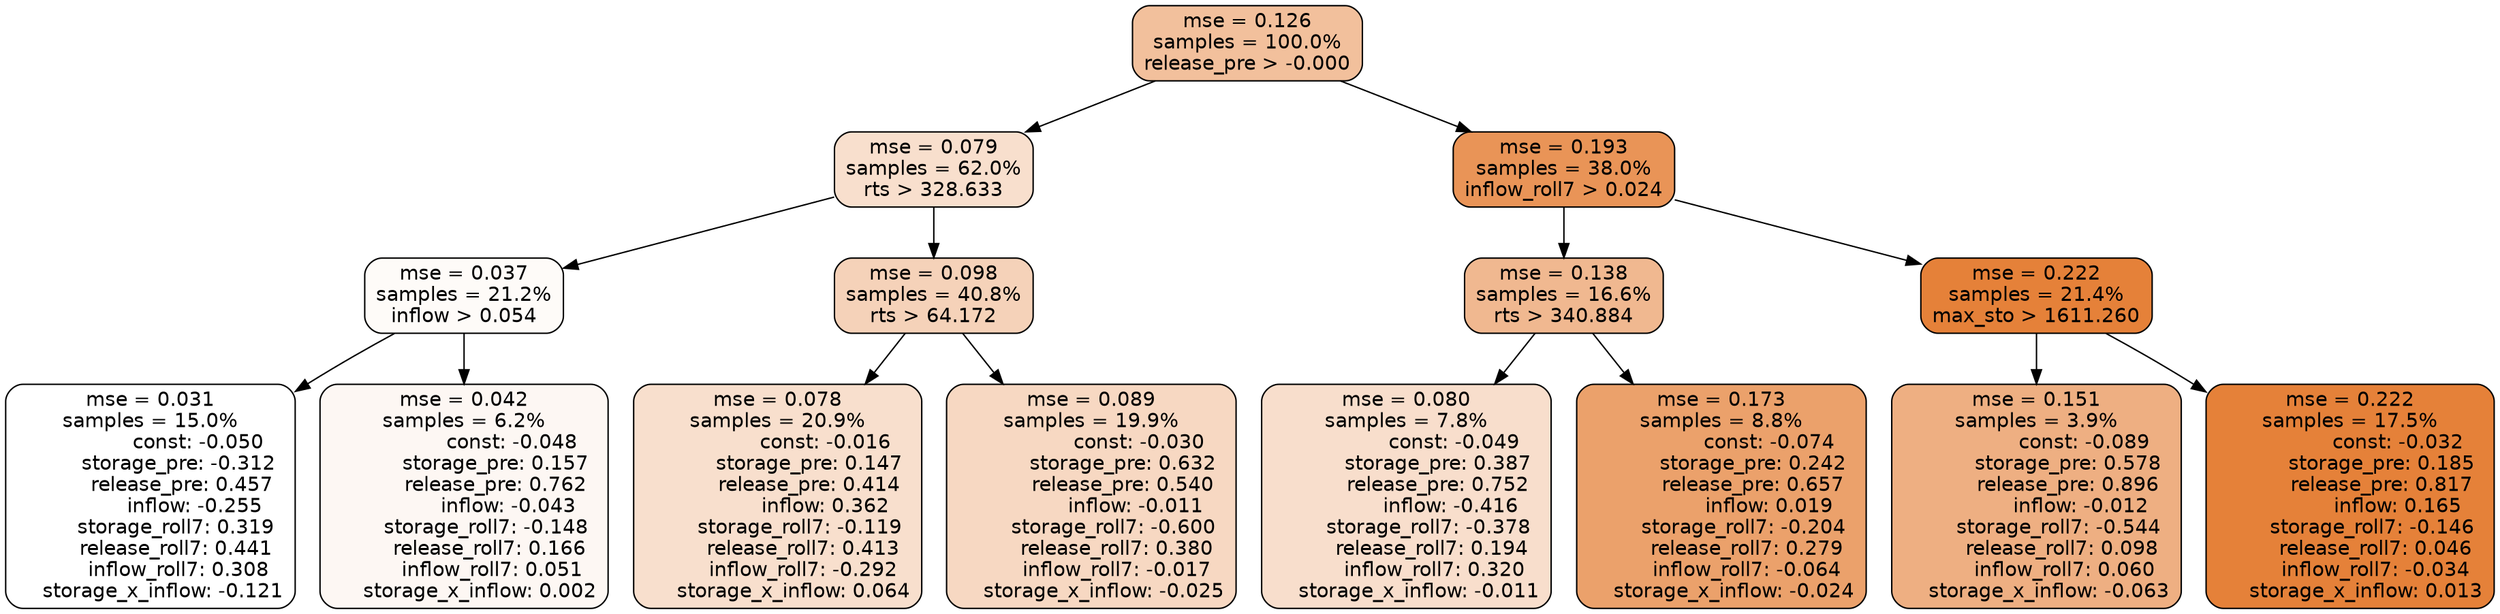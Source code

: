 digraph tree {
node [shape=rectangle, style="filled, rounded", color="black", fontname=helvetica] ;
edge [fontname=helvetica] ;
	"0" [label="mse = 0.126
samples = 100.0%
release_pre > -0.000", fillcolor="#f2c09c"]
	"1" [label="mse = 0.079
samples = 62.0%
rts > 328.633", fillcolor="#f8dfcd"]
	"8" [label="mse = 0.193
samples = 38.0%
inflow_roll7 > 0.024", fillcolor="#e99457"]
	"5" [label="mse = 0.037
samples = 21.2%
inflow > 0.054", fillcolor="#fefbf8"]
	"2" [label="mse = 0.098
samples = 40.8%
rts > 64.172", fillcolor="#f5d2b9"]
	"9" [label="mse = 0.138
samples = 16.6%
rts > 340.884", fillcolor="#f0b890"]
	"12" [label="mse = 0.222
samples = 21.4%
max_sto > 1611.260", fillcolor="#e58139"]
	"6" [label="mse = 0.031
samples = 15.0%
               const: -0.050
         storage_pre: -0.312
          release_pre: 0.457
              inflow: -0.255
        storage_roll7: 0.319
        release_roll7: 0.441
         inflow_roll7: 0.308
    storage_x_inflow: -0.121", fillcolor="#ffffff"]
	"7" [label="mse = 0.042
samples = 6.2%
               const: -0.048
          storage_pre: 0.157
          release_pre: 0.762
              inflow: -0.043
       storage_roll7: -0.148
        release_roll7: 0.166
         inflow_roll7: 0.051
     storage_x_inflow: 0.002", fillcolor="#fdf7f3"]
	"3" [label="mse = 0.078
samples = 20.9%
               const: -0.016
          storage_pre: 0.147
          release_pre: 0.414
               inflow: 0.362
       storage_roll7: -0.119
        release_roll7: 0.413
        inflow_roll7: -0.292
     storage_x_inflow: 0.064", fillcolor="#f8dfcd"]
	"4" [label="mse = 0.089
samples = 19.9%
               const: -0.030
          storage_pre: 0.632
          release_pre: 0.540
              inflow: -0.011
       storage_roll7: -0.600
        release_roll7: 0.380
        inflow_roll7: -0.017
    storage_x_inflow: -0.025", fillcolor="#f7d8c2"]
	"11" [label="mse = 0.080
samples = 7.8%
               const: -0.049
          storage_pre: 0.387
          release_pre: 0.752
              inflow: -0.416
       storage_roll7: -0.378
        release_roll7: 0.194
         inflow_roll7: 0.320
    storage_x_inflow: -0.011", fillcolor="#f8decc"]
	"10" [label="mse = 0.173
samples = 8.8%
               const: -0.074
          storage_pre: 0.242
          release_pre: 0.657
               inflow: 0.019
       storage_roll7: -0.204
        release_roll7: 0.279
        inflow_roll7: -0.064
    storage_x_inflow: -0.024", fillcolor="#eba16b"]
	"14" [label="mse = 0.151
samples = 3.9%
               const: -0.089
          storage_pre: 0.578
          release_pre: 0.896
              inflow: -0.012
       storage_roll7: -0.544
        release_roll7: 0.098
         inflow_roll7: 0.060
    storage_x_inflow: -0.063", fillcolor="#eeaf82"]
	"13" [label="mse = 0.222
samples = 17.5%
               const: -0.032
          storage_pre: 0.185
          release_pre: 0.817
               inflow: 0.165
       storage_roll7: -0.146
        release_roll7: 0.046
        inflow_roll7: -0.034
     storage_x_inflow: 0.013", fillcolor="#e58139"]

	"0" -> "1"
	"0" -> "8"
	"1" -> "2"
	"1" -> "5"
	"8" -> "9"
	"8" -> "12"
	"5" -> "6"
	"5" -> "7"
	"2" -> "3"
	"2" -> "4"
	"9" -> "10"
	"9" -> "11"
	"12" -> "13"
	"12" -> "14"
}
